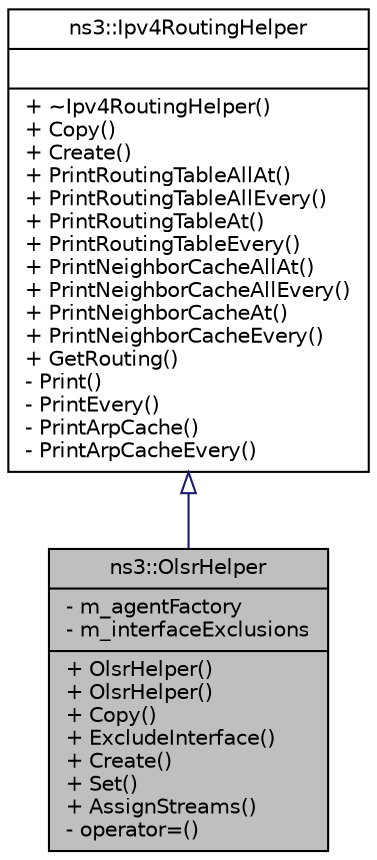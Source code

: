 digraph "ns3::OlsrHelper"
{
  edge [fontname="Helvetica",fontsize="10",labelfontname="Helvetica",labelfontsize="10"];
  node [fontname="Helvetica",fontsize="10",shape=record];
  Node1 [label="{ns3::OlsrHelper\n|- m_agentFactory\l- m_interfaceExclusions\l|+ OlsrHelper()\l+ OlsrHelper()\l+ Copy()\l+ ExcludeInterface()\l+ Create()\l+ Set()\l+ AssignStreams()\l- operator=()\l}",height=0.2,width=0.4,color="black", fillcolor="grey75", style="filled", fontcolor="black"];
  Node2 -> Node1 [dir="back",color="midnightblue",fontsize="10",style="solid",arrowtail="onormal"];
  Node2 [label="{ns3::Ipv4RoutingHelper\n||+ ~Ipv4RoutingHelper()\l+ Copy()\l+ Create()\l+ PrintRoutingTableAllAt()\l+ PrintRoutingTableAllEvery()\l+ PrintRoutingTableAt()\l+ PrintRoutingTableEvery()\l+ PrintNeighborCacheAllAt()\l+ PrintNeighborCacheAllEvery()\l+ PrintNeighborCacheAt()\l+ PrintNeighborCacheEvery()\l+ GetRouting()\l- Print()\l- PrintEvery()\l- PrintArpCache()\l- PrintArpCacheEvery()\l}",height=0.2,width=0.4,color="black", fillcolor="white", style="filled",URL="$df/d4e/classns3_1_1Ipv4RoutingHelper.html",tooltip="a factory to create ns3::Ipv4RoutingProtocol objects "];
}
